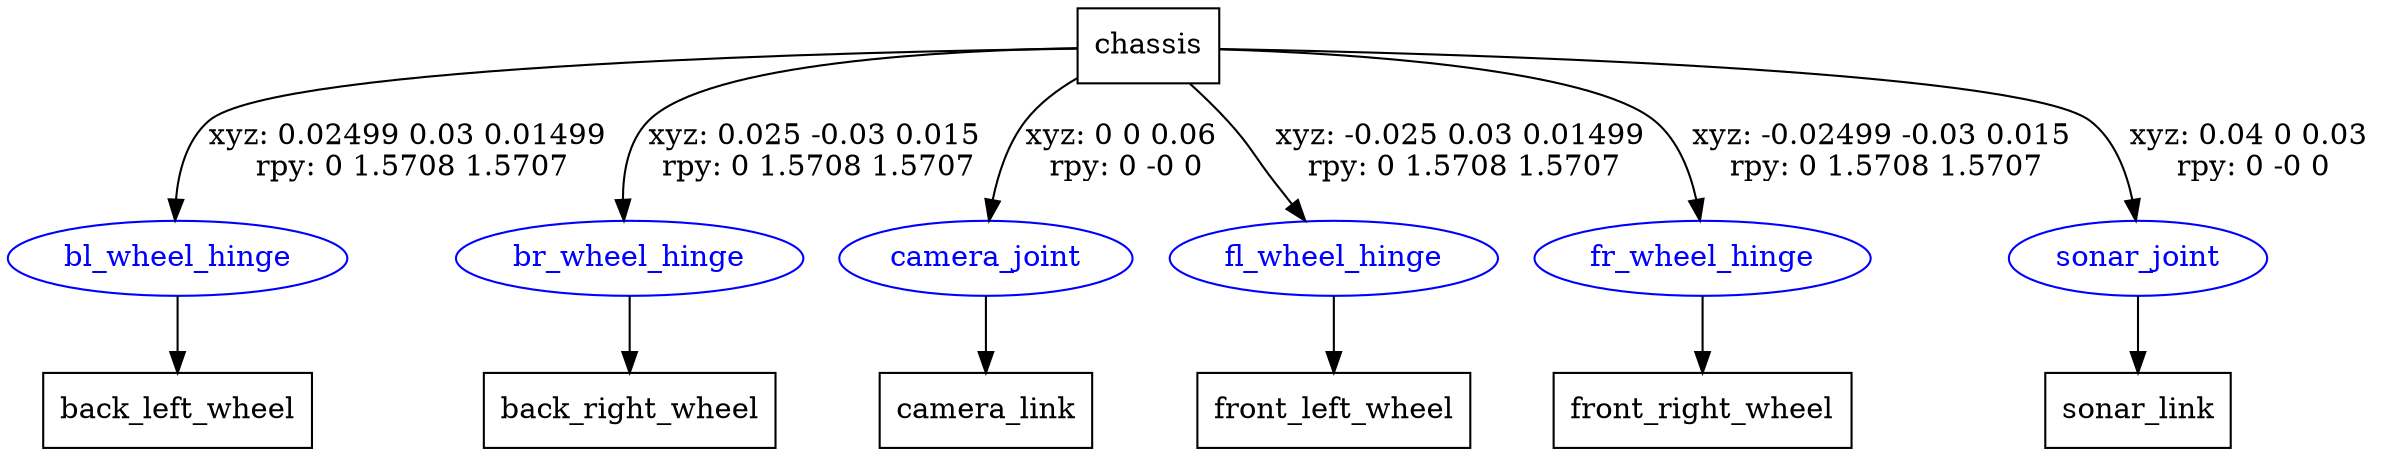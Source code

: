 digraph G {
node [shape=box];
"chassis" [label="chassis"];
"back_left_wheel" [label="back_left_wheel"];
"back_right_wheel" [label="back_right_wheel"];
"camera_link" [label="camera_link"];
"front_left_wheel" [label="front_left_wheel"];
"front_right_wheel" [label="front_right_wheel"];
"sonar_link" [label="sonar_link"];
node [shape=ellipse, color=blue, fontcolor=blue];
"chassis" -> "bl_wheel_hinge" [label="xyz: 0.02499 0.03 0.01499 \nrpy: 0 1.5708 1.5707"]
"bl_wheel_hinge" -> "back_left_wheel"
"chassis" -> "br_wheel_hinge" [label="xyz: 0.025 -0.03 0.015 \nrpy: 0 1.5708 1.5707"]
"br_wheel_hinge" -> "back_right_wheel"
"chassis" -> "camera_joint" [label="xyz: 0 0 0.06 \nrpy: 0 -0 0"]
"camera_joint" -> "camera_link"
"chassis" -> "fl_wheel_hinge" [label="xyz: -0.025 0.03 0.01499 \nrpy: 0 1.5708 1.5707"]
"fl_wheel_hinge" -> "front_left_wheel"
"chassis" -> "fr_wheel_hinge" [label="xyz: -0.02499 -0.03 0.015 \nrpy: 0 1.5708 1.5707"]
"fr_wheel_hinge" -> "front_right_wheel"
"chassis" -> "sonar_joint" [label="xyz: 0.04 0 0.03 \nrpy: 0 -0 0"]
"sonar_joint" -> "sonar_link"
}
